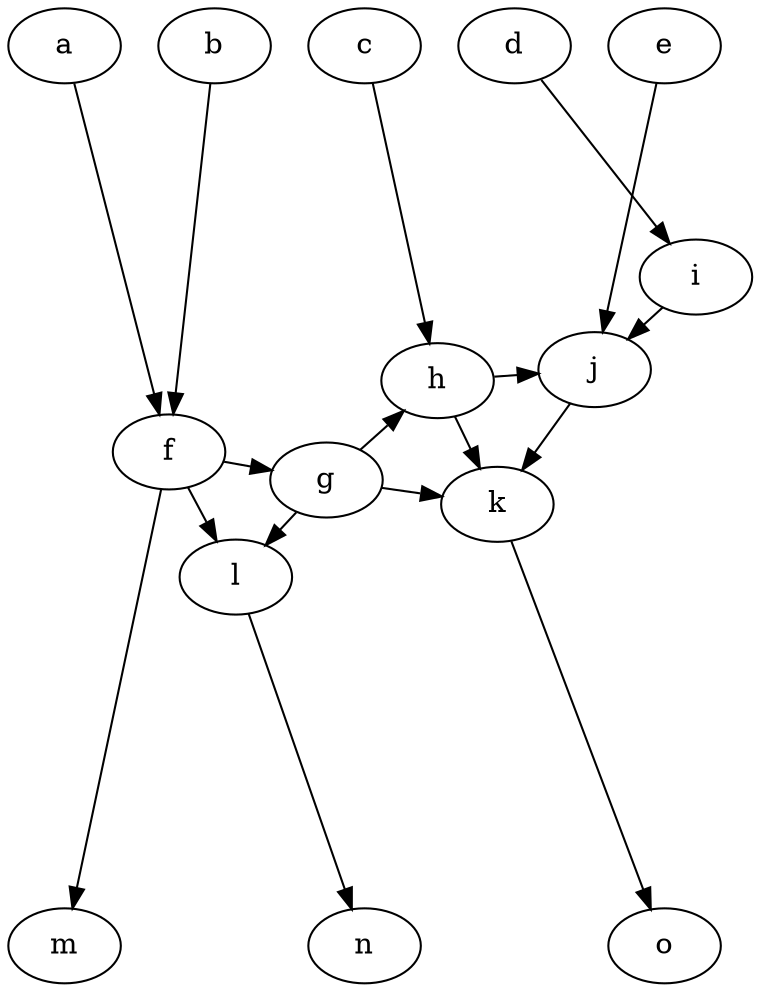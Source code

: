 // dotファイルはdigraphまたはgraphで始めます
// graph_nameはこの例でのグラフ名です。
digraph simple_graph {
  layout=neato;
  a [pos="-2, 3!"];
  b [pos="-1, 3!"];
  c [pos="0, 3!"];
  d [pos="1, 3!"];
  e [pos="2, 3!"];
  f, g, h, j, k, l;
  m [pos="-2, -3!"];
  n [pos="0, -3!"];
  o [pos="2, -3!"];
  a -> f;
  b -> f;
  c -> h;
  d -> i;
  e -> j;
  f -> g;
  f -> l;
  f -> m;
  g -> h;
  g -> l;
  g -> k;
  h -> j;
  h -> k;
  i -> j;
  j -> k;
  l -> n;
  k -> o;
}
